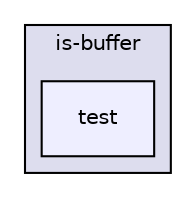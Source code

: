 digraph "gulp-src/node_modules/gulp-uglify/node_modules/uglify-js/node_modules/yargs/node_modules/cliui/node_modules/center-align/node_modules/align-text/node_modules/kind-of/node_modules/is-buffer/test" {
  compound=true
  node [ fontsize="10", fontname="Helvetica"];
  edge [ labelfontsize="10", labelfontname="Helvetica"];
  subgraph clusterdir_f019501ac3145bd9022b0a03c3f4e8e4 {
    graph [ bgcolor="#ddddee", pencolor="black", label="is-buffer" fontname="Helvetica", fontsize="10", URL="dir_f019501ac3145bd9022b0a03c3f4e8e4.html"]
  dir_2b6ad3475f26f32390d407ed4c82661d [shape=box, label="test", style="filled", fillcolor="#eeeeff", pencolor="black", URL="dir_2b6ad3475f26f32390d407ed4c82661d.html"];
  }
}
